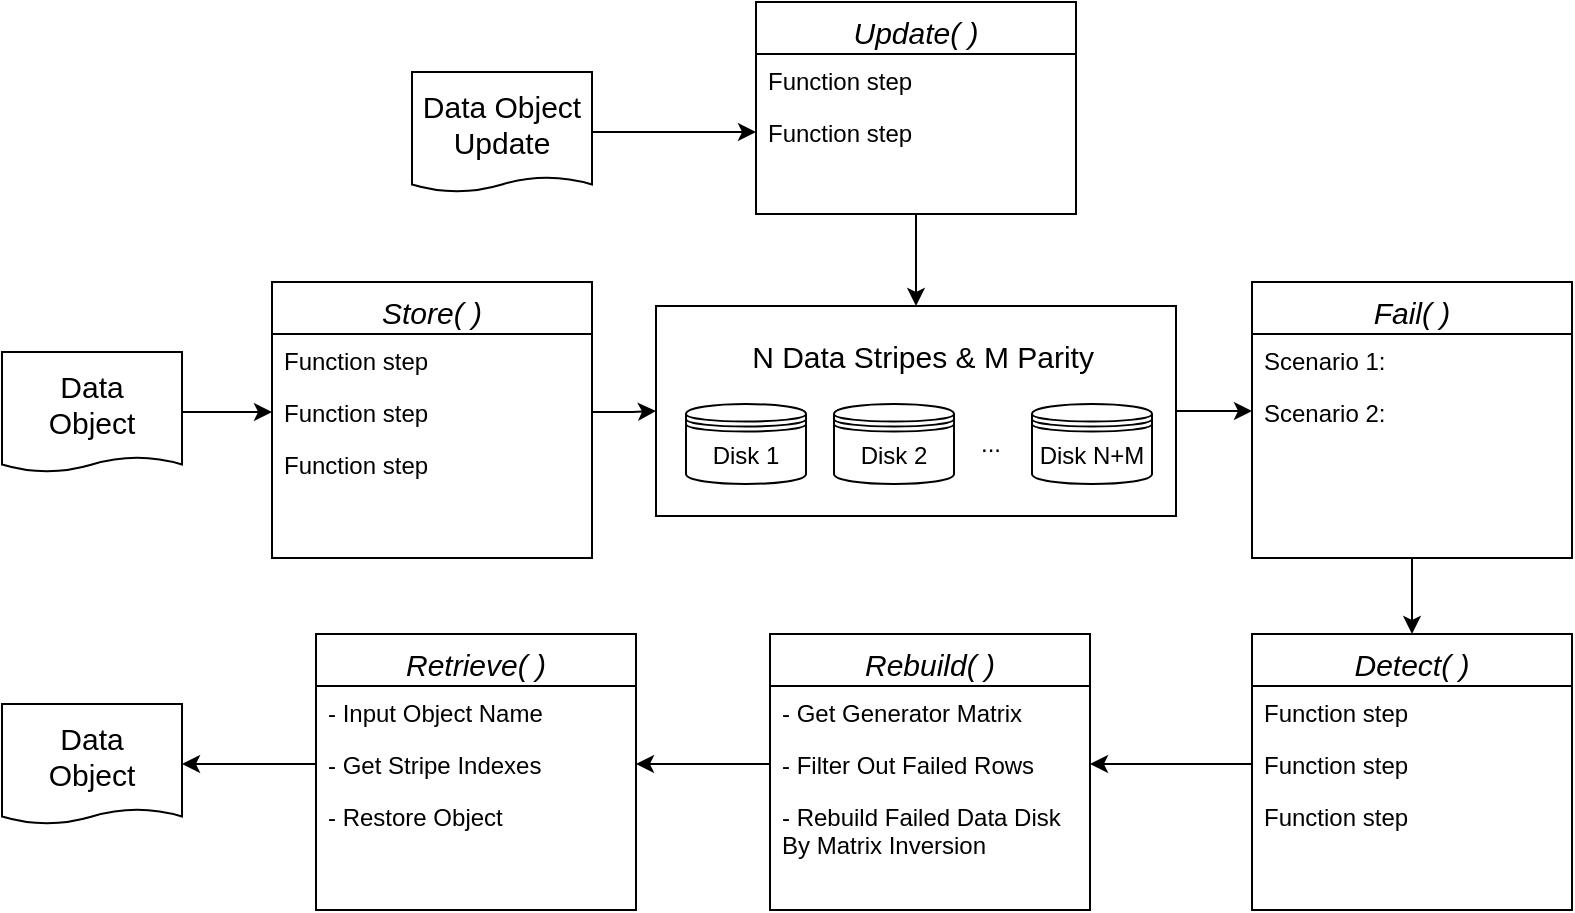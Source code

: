 <mxfile version="20.5.3" type="device" pages="2"><diagram id="C5RBs43oDa-KdzZeNtuy" name="Page-1"><mxGraphModel dx="2115" dy="504" grid="1" gridSize="10" guides="1" tooltips="1" connect="1" arrows="1" fold="1" page="1" pageScale="1" pageWidth="1169" pageHeight="827" math="0" shadow="0"><root><mxCell id="WIyWlLk6GJQsqaUBKTNV-0"/><mxCell id="WIyWlLk6GJQsqaUBKTNV-1" parent="WIyWlLk6GJQsqaUBKTNV-0"/><mxCell id="-LyPutmmNa8LP4e_rsO3-34" style="edgeStyle=orthogonalEdgeStyle;rounded=0;orthogonalLoop=1;jettySize=auto;html=1;exitX=1;exitY=0.5;exitDx=0;exitDy=0;entryX=0;entryY=0.5;entryDx=0;entryDy=0;" parent="WIyWlLk6GJQsqaUBKTNV-1" source="-LyPutmmNa8LP4e_rsO3-9" target="-LyPutmmNa8LP4e_rsO3-26" edge="1"><mxGeometry relative="1" as="geometry"/></mxCell><mxCell id="-LyPutmmNa8LP4e_rsO3-9" value="" style="rounded=0;whiteSpace=wrap;html=1;" parent="WIyWlLk6GJQsqaUBKTNV-1" vertex="1"><mxGeometry x="-673" y="242" width="260" height="105" as="geometry"/></mxCell><mxCell id="-LyPutmmNa8LP4e_rsO3-0" value="Disk 1" style="shape=datastore;whiteSpace=wrap;html=1;rounded=0;" parent="WIyWlLk6GJQsqaUBKTNV-1" vertex="1"><mxGeometry x="-658" y="291" width="60" height="40" as="geometry"/></mxCell><mxCell id="-LyPutmmNa8LP4e_rsO3-1" value="Store( )" style="swimlane;fontStyle=2;align=center;verticalAlign=top;childLayout=stackLayout;horizontal=1;startSize=26;horizontalStack=0;resizeParent=1;resizeLast=0;collapsible=1;marginBottom=0;rounded=0;shadow=0;strokeWidth=1;fontSize=15;" parent="WIyWlLk6GJQsqaUBKTNV-1" vertex="1"><mxGeometry x="-865" y="230" width="160" height="138" as="geometry"><mxRectangle x="230" y="140" width="160" height="26" as="alternateBounds"/></mxGeometry></mxCell><mxCell id="-LyPutmmNa8LP4e_rsO3-2" value="Function step" style="text;align=left;verticalAlign=top;spacingLeft=4;spacingRight=4;overflow=hidden;rotatable=0;points=[[0,0.5],[1,0.5]];portConstraint=eastwest;rounded=0;" parent="-LyPutmmNa8LP4e_rsO3-1" vertex="1"><mxGeometry y="26" width="160" height="26" as="geometry"/></mxCell><mxCell id="-LyPutmmNa8LP4e_rsO3-3" value="Function step" style="text;align=left;verticalAlign=top;spacingLeft=4;spacingRight=4;overflow=hidden;rotatable=0;points=[[0,0.5],[1,0.5]];portConstraint=eastwest;rounded=0;shadow=0;html=0;" parent="-LyPutmmNa8LP4e_rsO3-1" vertex="1"><mxGeometry y="52" width="160" height="26" as="geometry"/></mxCell><mxCell id="-LyPutmmNa8LP4e_rsO3-4" value="Function step" style="text;align=left;verticalAlign=top;spacingLeft=4;spacingRight=4;overflow=hidden;rotatable=0;points=[[0,0.5],[1,0.5]];portConstraint=eastwest;rounded=0;shadow=0;html=0;" parent="-LyPutmmNa8LP4e_rsO3-1" vertex="1"><mxGeometry y="78" width="160" height="26" as="geometry"/></mxCell><mxCell id="-LyPutmmNa8LP4e_rsO3-16" style="edgeStyle=orthogonalEdgeStyle;rounded=0;orthogonalLoop=1;jettySize=auto;html=1;exitX=1;exitY=0.5;exitDx=0;exitDy=0;entryX=0;entryY=0.5;entryDx=0;entryDy=0;" parent="WIyWlLk6GJQsqaUBKTNV-1" source="-LyPutmmNa8LP4e_rsO3-12" target="-LyPutmmNa8LP4e_rsO3-3" edge="1"><mxGeometry relative="1" as="geometry"/></mxCell><mxCell id="-LyPutmmNa8LP4e_rsO3-12" value="Data &lt;br&gt;Object" style="shape=document;whiteSpace=wrap;html=1;boundedLbl=1;size=0.125;fontSize=15;" parent="WIyWlLk6GJQsqaUBKTNV-1" vertex="1"><mxGeometry x="-1000" y="265" width="90" height="60" as="geometry"/></mxCell><mxCell id="-LyPutmmNa8LP4e_rsO3-17" value="Disk 2" style="shape=datastore;whiteSpace=wrap;html=1;rounded=0;" parent="WIyWlLk6GJQsqaUBKTNV-1" vertex="1"><mxGeometry x="-584" y="291" width="60" height="40" as="geometry"/></mxCell><mxCell id="-LyPutmmNa8LP4e_rsO3-18" value="Disk N+M" style="shape=datastore;whiteSpace=wrap;html=1;rounded=0;" parent="WIyWlLk6GJQsqaUBKTNV-1" vertex="1"><mxGeometry x="-485" y="291" width="60" height="40" as="geometry"/></mxCell><mxCell id="-LyPutmmNa8LP4e_rsO3-21" value="..." style="text;html=1;resizable=0;autosize=1;align=center;verticalAlign=middle;points=[];fillColor=none;strokeColor=none;rounded=0;" parent="WIyWlLk6GJQsqaUBKTNV-1" vertex="1"><mxGeometry x="-521" y="296" width="30" height="30" as="geometry"/></mxCell><mxCell id="-LyPutmmNa8LP4e_rsO3-22" value="N Data Stripes&amp;nbsp;&amp;amp; M Parity" style="text;html=1;resizable=0;autosize=1;align=center;verticalAlign=middle;points=[];fillColor=none;strokeColor=none;rounded=0;fontSize=15;" parent="WIyWlLk6GJQsqaUBKTNV-1" vertex="1"><mxGeometry x="-635" y="252" width="190" height="30" as="geometry"/></mxCell><mxCell id="-LyPutmmNa8LP4e_rsO3-23" style="edgeStyle=orthogonalEdgeStyle;rounded=0;orthogonalLoop=1;jettySize=auto;html=1;exitX=1;exitY=0.5;exitDx=0;exitDy=0;" parent="WIyWlLk6GJQsqaUBKTNV-1" source="-LyPutmmNa8LP4e_rsO3-3" target="-LyPutmmNa8LP4e_rsO3-9" edge="1"><mxGeometry relative="1" as="geometry"/></mxCell><mxCell id="-LyPutmmNa8LP4e_rsO3-24" value="Fail( )" style="swimlane;fontStyle=2;align=center;verticalAlign=top;childLayout=stackLayout;horizontal=1;startSize=26;horizontalStack=0;resizeParent=1;resizeLast=0;collapsible=1;marginBottom=0;rounded=0;shadow=0;strokeWidth=1;fontSize=15;" parent="WIyWlLk6GJQsqaUBKTNV-1" vertex="1"><mxGeometry x="-375" y="230" width="160" height="138" as="geometry"><mxRectangle x="230" y="140" width="160" height="26" as="alternateBounds"/></mxGeometry></mxCell><mxCell id="-LyPutmmNa8LP4e_rsO3-25" value="Scenario 1: " style="text;align=left;verticalAlign=top;spacingLeft=4;spacingRight=4;overflow=hidden;rotatable=0;points=[[0,0.5],[1,0.5]];portConstraint=eastwest;rounded=0;" parent="-LyPutmmNa8LP4e_rsO3-24" vertex="1"><mxGeometry y="26" width="160" height="26" as="geometry"/></mxCell><mxCell id="-LyPutmmNa8LP4e_rsO3-26" value="Scenario 2:" style="text;align=left;verticalAlign=top;spacingLeft=4;spacingRight=4;overflow=hidden;rotatable=0;points=[[0,0.5],[1,0.5]];portConstraint=eastwest;rounded=0;shadow=0;html=0;" parent="-LyPutmmNa8LP4e_rsO3-24" vertex="1"><mxGeometry y="52" width="160" height="26" as="geometry"/></mxCell><mxCell id="-LyPutmmNa8LP4e_rsO3-28" value="Rebuild( )" style="swimlane;fontStyle=2;align=center;verticalAlign=top;childLayout=stackLayout;horizontal=1;startSize=26;horizontalStack=0;resizeParent=1;resizeLast=0;collapsible=1;marginBottom=0;rounded=0;shadow=0;strokeWidth=1;fontSize=15;" parent="WIyWlLk6GJQsqaUBKTNV-1" vertex="1"><mxGeometry x="-616" y="406" width="160" height="138" as="geometry"><mxRectangle x="230" y="140" width="160" height="26" as="alternateBounds"/></mxGeometry></mxCell><mxCell id="-LyPutmmNa8LP4e_rsO3-29" value="- Get Generator Matrix " style="text;align=left;verticalAlign=top;spacingLeft=4;spacingRight=4;overflow=hidden;rotatable=0;points=[[0,0.5],[1,0.5]];portConstraint=eastwest;rounded=0;" parent="-LyPutmmNa8LP4e_rsO3-28" vertex="1"><mxGeometry y="26" width="160" height="26" as="geometry"/></mxCell><mxCell id="-LyPutmmNa8LP4e_rsO3-30" value="- Filter Out Failed Rows" style="text;align=left;verticalAlign=top;spacingLeft=4;spacingRight=4;overflow=hidden;rotatable=0;points=[[0,0.5],[1,0.5]];portConstraint=eastwest;rounded=0;shadow=0;html=0;" parent="-LyPutmmNa8LP4e_rsO3-28" vertex="1"><mxGeometry y="52" width="160" height="26" as="geometry"/></mxCell><mxCell id="-LyPutmmNa8LP4e_rsO3-31" value="- Rebuild Failed Data Disk By Matrix Inversion" style="text;align=left;verticalAlign=top;spacingLeft=4;spacingRight=4;overflow=hidden;rotatable=0;points=[[0,0.5],[1,0.5]];portConstraint=eastwest;rounded=0;shadow=0;whiteSpace=wrap;" parent="-LyPutmmNa8LP4e_rsO3-28" vertex="1"><mxGeometry y="78" width="160" height="42" as="geometry"/></mxCell><mxCell id="-LyPutmmNa8LP4e_rsO3-35" value="Detect( )" style="swimlane;fontStyle=2;align=center;verticalAlign=top;childLayout=stackLayout;horizontal=1;startSize=26;horizontalStack=0;resizeParent=1;resizeLast=0;collapsible=1;marginBottom=0;rounded=0;shadow=0;strokeWidth=1;fontSize=15;" parent="WIyWlLk6GJQsqaUBKTNV-1" vertex="1"><mxGeometry x="-375" y="406" width="160" height="138" as="geometry"><mxRectangle x="230" y="140" width="160" height="26" as="alternateBounds"/></mxGeometry></mxCell><mxCell id="-LyPutmmNa8LP4e_rsO3-36" value="Function step" style="text;align=left;verticalAlign=top;spacingLeft=4;spacingRight=4;overflow=hidden;rotatable=0;points=[[0,0.5],[1,0.5]];portConstraint=eastwest;rounded=0;" parent="-LyPutmmNa8LP4e_rsO3-35" vertex="1"><mxGeometry y="26" width="160" height="26" as="geometry"/></mxCell><mxCell id="-LyPutmmNa8LP4e_rsO3-37" value="Function step" style="text;align=left;verticalAlign=top;spacingLeft=4;spacingRight=4;overflow=hidden;rotatable=0;points=[[0,0.5],[1,0.5]];portConstraint=eastwest;rounded=0;shadow=0;html=0;" parent="-LyPutmmNa8LP4e_rsO3-35" vertex="1"><mxGeometry y="52" width="160" height="26" as="geometry"/></mxCell><mxCell id="-LyPutmmNa8LP4e_rsO3-38" value="Function step" style="text;align=left;verticalAlign=top;spacingLeft=4;spacingRight=4;overflow=hidden;rotatable=0;points=[[0,0.5],[1,0.5]];portConstraint=eastwest;rounded=0;shadow=0;html=0;" parent="-LyPutmmNa8LP4e_rsO3-35" vertex="1"><mxGeometry y="78" width="160" height="26" as="geometry"/></mxCell><mxCell id="-LyPutmmNa8LP4e_rsO3-41" style="edgeStyle=orthogonalEdgeStyle;rounded=0;orthogonalLoop=1;jettySize=auto;html=1;exitX=0.5;exitY=1;exitDx=0;exitDy=0;entryX=0.5;entryY=0;entryDx=0;entryDy=0;" parent="WIyWlLk6GJQsqaUBKTNV-1" source="-LyPutmmNa8LP4e_rsO3-24" target="-LyPutmmNa8LP4e_rsO3-35" edge="1"><mxGeometry relative="1" as="geometry"><mxPoint x="-403" y="304.5" as="sourcePoint"/><mxPoint x="-365" y="305" as="targetPoint"/></mxGeometry></mxCell><mxCell id="-LyPutmmNa8LP4e_rsO3-42" style="edgeStyle=orthogonalEdgeStyle;rounded=0;orthogonalLoop=1;jettySize=auto;html=1;exitX=0;exitY=0.5;exitDx=0;exitDy=0;entryX=1;entryY=0.5;entryDx=0;entryDy=0;" parent="WIyWlLk6GJQsqaUBKTNV-1" source="-LyPutmmNa8LP4e_rsO3-37" target="-LyPutmmNa8LP4e_rsO3-30" edge="1"><mxGeometry relative="1" as="geometry"><mxPoint x="-403" y="290.5" as="sourcePoint"/><mxPoint x="-365" y="291" as="targetPoint"/></mxGeometry></mxCell><mxCell id="-LyPutmmNa8LP4e_rsO3-43" value="Retrieve( )" style="swimlane;fontStyle=2;align=center;verticalAlign=top;childLayout=stackLayout;horizontal=1;startSize=26;horizontalStack=0;resizeParent=1;resizeLast=0;collapsible=1;marginBottom=0;rounded=0;shadow=0;strokeWidth=1;fontSize=15;" parent="WIyWlLk6GJQsqaUBKTNV-1" vertex="1"><mxGeometry x="-843" y="406" width="160" height="138" as="geometry"><mxRectangle x="230" y="140" width="160" height="26" as="alternateBounds"/></mxGeometry></mxCell><mxCell id="-LyPutmmNa8LP4e_rsO3-44" value="- Input Object Name" style="text;align=left;verticalAlign=top;spacingLeft=4;spacingRight=4;overflow=hidden;rotatable=0;points=[[0,0.5],[1,0.5]];portConstraint=eastwest;rounded=0;" parent="-LyPutmmNa8LP4e_rsO3-43" vertex="1"><mxGeometry y="26" width="160" height="26" as="geometry"/></mxCell><mxCell id="-LyPutmmNa8LP4e_rsO3-45" value="- Get Stripe Indexes" style="text;align=left;verticalAlign=top;spacingLeft=4;spacingRight=4;overflow=hidden;rotatable=0;points=[[0,0.5],[1,0.5]];portConstraint=eastwest;rounded=0;shadow=0;html=0;" parent="-LyPutmmNa8LP4e_rsO3-43" vertex="1"><mxGeometry y="52" width="160" height="26" as="geometry"/></mxCell><mxCell id="-LyPutmmNa8LP4e_rsO3-46" value="- Restore Object" style="text;align=left;verticalAlign=top;spacingLeft=4;spacingRight=4;overflow=hidden;rotatable=0;points=[[0,0.5],[1,0.5]];portConstraint=eastwest;rounded=0;shadow=0;html=0;" parent="-LyPutmmNa8LP4e_rsO3-43" vertex="1"><mxGeometry y="78" width="160" height="26" as="geometry"/></mxCell><mxCell id="-LyPutmmNa8LP4e_rsO3-49" style="edgeStyle=orthogonalEdgeStyle;rounded=0;orthogonalLoop=1;jettySize=auto;html=1;exitX=0;exitY=0.5;exitDx=0;exitDy=0;entryX=1;entryY=0.5;entryDx=0;entryDy=0;" parent="WIyWlLk6GJQsqaUBKTNV-1" source="-LyPutmmNa8LP4e_rsO3-30" target="-LyPutmmNa8LP4e_rsO3-45" edge="1"><mxGeometry relative="1" as="geometry"><mxPoint x="-365" y="481" as="sourcePoint"/><mxPoint x="-414" y="481" as="targetPoint"/></mxGeometry></mxCell><mxCell id="-LyPutmmNa8LP4e_rsO3-50" value="Data &lt;br style=&quot;font-size: 15px;&quot;&gt;Object" style="shape=document;whiteSpace=wrap;html=1;boundedLbl=1;size=0.125;fontSize=15;" parent="WIyWlLk6GJQsqaUBKTNV-1" vertex="1"><mxGeometry x="-1000" y="441" width="90" height="60" as="geometry"/></mxCell><mxCell id="-LyPutmmNa8LP4e_rsO3-51" style="edgeStyle=orthogonalEdgeStyle;rounded=0;orthogonalLoop=1;jettySize=auto;html=1;exitX=0;exitY=0.5;exitDx=0;exitDy=0;entryX=1;entryY=0.5;entryDx=0;entryDy=0;" parent="WIyWlLk6GJQsqaUBKTNV-1" source="-LyPutmmNa8LP4e_rsO3-45" target="-LyPutmmNa8LP4e_rsO3-50" edge="1"><mxGeometry relative="1" as="geometry"><mxPoint x="-900" y="291" as="sourcePoint"/><mxPoint x="-855" y="291" as="targetPoint"/></mxGeometry></mxCell><mxCell id="G-Y1WmibotUhrBUk2AjM-0" value="Data Object Update" style="shape=document;whiteSpace=wrap;html=1;boundedLbl=1;size=0.125;fontSize=15;" parent="WIyWlLk6GJQsqaUBKTNV-1" vertex="1"><mxGeometry x="-795" y="125" width="90" height="60" as="geometry"/></mxCell><mxCell id="G-Y1WmibotUhrBUk2AjM-1" value="Update( )" style="swimlane;fontStyle=2;align=center;verticalAlign=top;childLayout=stackLayout;horizontal=1;startSize=26;horizontalStack=0;resizeParent=1;resizeLast=0;collapsible=1;marginBottom=0;rounded=0;shadow=0;strokeWidth=1;fontSize=15;" parent="WIyWlLk6GJQsqaUBKTNV-1" vertex="1"><mxGeometry x="-623" y="90" width="160" height="106" as="geometry"><mxRectangle x="230" y="140" width="160" height="26" as="alternateBounds"/></mxGeometry></mxCell><mxCell id="G-Y1WmibotUhrBUk2AjM-2" value="Function step" style="text;align=left;verticalAlign=top;spacingLeft=4;spacingRight=4;overflow=hidden;rotatable=0;points=[[0,0.5],[1,0.5]];portConstraint=eastwest;rounded=0;" parent="G-Y1WmibotUhrBUk2AjM-1" vertex="1"><mxGeometry y="26" width="160" height="26" as="geometry"/></mxCell><mxCell id="G-Y1WmibotUhrBUk2AjM-3" value="Function step" style="text;align=left;verticalAlign=top;spacingLeft=4;spacingRight=4;overflow=hidden;rotatable=0;points=[[0,0.5],[1,0.5]];portConstraint=eastwest;rounded=0;shadow=0;html=0;" parent="G-Y1WmibotUhrBUk2AjM-1" vertex="1"><mxGeometry y="52" width="160" height="26" as="geometry"/></mxCell><mxCell id="G-Y1WmibotUhrBUk2AjM-5" style="edgeStyle=orthogonalEdgeStyle;rounded=0;orthogonalLoop=1;jettySize=auto;html=1;exitX=1;exitY=0.5;exitDx=0;exitDy=0;entryX=0;entryY=0.5;entryDx=0;entryDy=0;" parent="WIyWlLk6GJQsqaUBKTNV-1" source="G-Y1WmibotUhrBUk2AjM-0" target="G-Y1WmibotUhrBUk2AjM-3" edge="1"><mxGeometry relative="1" as="geometry"><mxPoint x="-684" y="301" as="sourcePoint"/><mxPoint x="-652" y="300.5" as="targetPoint"/></mxGeometry></mxCell><mxCell id="G-Y1WmibotUhrBUk2AjM-6" style="edgeStyle=orthogonalEdgeStyle;rounded=0;orthogonalLoop=1;jettySize=auto;html=1;exitX=0.5;exitY=1;exitDx=0;exitDy=0;entryX=0.5;entryY=0;entryDx=0;entryDy=0;" parent="WIyWlLk6GJQsqaUBKTNV-1" source="G-Y1WmibotUhrBUk2AjM-1" target="-LyPutmmNa8LP4e_rsO3-9" edge="1"><mxGeometry relative="1" as="geometry"><mxPoint x="-703" y="165" as="sourcePoint"/><mxPoint x="-624" y="165" as="targetPoint"/></mxGeometry></mxCell></root></mxGraphModel></diagram><diagram id="oi0cFQB3u37jaEGi0sbI" name="Page-2"><mxGraphModel dx="2115" dy="504" grid="1" gridSize="10" guides="1" tooltips="1" connect="1" arrows="1" fold="1" page="1" pageScale="1" pageWidth="1169" pageHeight="827" math="0" shadow="0"><root><mxCell id="0"/><mxCell id="1" parent="0"/><mxCell id="mjQEUlMLIp6r8zntfKOy-7" value="" style="rounded=1;whiteSpace=wrap;html=1;strokeWidth=1;fontSize=25;arcSize=23;" vertex="1" parent="1"><mxGeometry x="-957" y="187" width="120" height="243" as="geometry"/></mxCell><mxCell id="mjQEUlMLIp6r8zntfKOy-52" style="edgeStyle=orthogonalEdgeStyle;rounded=0;orthogonalLoop=1;jettySize=auto;html=1;exitX=1;exitY=0.5;exitDx=0;exitDy=0;entryX=0;entryY=0.5;entryDx=0;entryDy=0;fontSize=20;" edge="1" parent="1" source="mf34W5QXKVl6oLLHgfJL-1" target="mf34W5QXKVl6oLLHgfJL-2"><mxGeometry relative="1" as="geometry"/></mxCell><mxCell id="mf34W5QXKVl6oLLHgfJL-1" value="Data&lt;br&gt;Object" style="shape=document;whiteSpace=wrap;html=1;boundedLbl=1;size=0.125;fontSize=15;" vertex="1" parent="1"><mxGeometry x="-882.5" y="68.75" width="90" height="60" as="geometry"/></mxCell><mxCell id="mjQEUlMLIp6r8zntfKOy-47" style="edgeStyle=orthogonalEdgeStyle;rounded=0;orthogonalLoop=1;jettySize=auto;html=1;exitX=0.5;exitY=1;exitDx=0;exitDy=0;entryX=0.5;entryY=0;entryDx=0;entryDy=0;fontSize=20;" edge="1" parent="1" source="mf34W5QXKVl6oLLHgfJL-2" target="mjQEUlMLIp6r8zntfKOy-7"><mxGeometry relative="1" as="geometry"/></mxCell><mxCell id="mjQEUlMLIp6r8zntfKOy-48" style="edgeStyle=orthogonalEdgeStyle;rounded=0;orthogonalLoop=1;jettySize=auto;html=1;exitX=0.5;exitY=1;exitDx=0;exitDy=0;entryX=0.5;entryY=0;entryDx=0;entryDy=0;fontSize=20;" edge="1" parent="1" source="mf34W5QXKVl6oLLHgfJL-2" target="mjQEUlMLIp6r8zntfKOy-12"><mxGeometry relative="1" as="geometry"/></mxCell><mxCell id="mjQEUlMLIp6r8zntfKOy-49" style="edgeStyle=orthogonalEdgeStyle;rounded=0;orthogonalLoop=1;jettySize=auto;html=1;exitX=0.5;exitY=1;exitDx=0;exitDy=0;fontSize=20;" edge="1" parent="1" source="mf34W5QXKVl6oLLHgfJL-2" target="mjQEUlMLIp6r8zntfKOy-28"><mxGeometry relative="1" as="geometry"/></mxCell><mxCell id="mjQEUlMLIp6r8zntfKOy-53" style="edgeStyle=orthogonalEdgeStyle;rounded=0;orthogonalLoop=1;jettySize=auto;html=1;exitX=0;exitY=0.5;exitDx=0;exitDy=0;entryX=1;entryY=0.5;entryDx=0;entryDy=0;fontSize=20;" edge="1" parent="1" source="mf34W5QXKVl6oLLHgfJL-2" target="mf34W5QXKVl6oLLHgfJL-1"><mxGeometry relative="1" as="geometry"/></mxCell><mxCell id="mjQEUlMLIp6r8zntfKOy-68" style="edgeStyle=orthogonalEdgeStyle;rounded=0;orthogonalLoop=1;jettySize=auto;html=1;exitX=0.5;exitY=1;exitDx=0;exitDy=0;entryX=0.5;entryY=0;entryDx=0;entryDy=0;fontSize=20;" edge="1" parent="1" source="mf34W5QXKVl6oLLHgfJL-2" target="mjQEUlMLIp6r8zntfKOy-54"><mxGeometry relative="1" as="geometry"/></mxCell><mxCell id="mf34W5QXKVl6oLLHgfJL-2" value="RAID-6 &lt;br&gt;System" style="rounded=1;whiteSpace=wrap;html=1;absoluteArcSize=1;arcSize=14;strokeWidth=1;fontSize=15;" vertex="1" parent="1"><mxGeometry x="-717.5" y="70" width="110" height="57.5" as="geometry"/></mxCell><mxCell id="DprklV-mJ0uBC39OOmg4-2" value="Disk 1" style="text;html=1;strokeColor=none;fillColor=none;align=center;verticalAlign=middle;whiteSpace=wrap;rounded=0;strokeWidth=1;fontSize=15;" vertex="1" parent="1"><mxGeometry x="-926" y="390" width="60" height="40" as="geometry"/></mxCell><mxCell id="mjQEUlMLIp6r8zntfKOy-2" value="..." style="text;html=1;resizable=0;autosize=1;align=center;verticalAlign=middle;points=[];fillColor=none;strokeColor=none;rounded=0;strokeWidth=1;fontSize=25;" vertex="1" parent="1"><mxGeometry x="-568" y="267" width="40" height="40" as="geometry"/></mxCell><mxCell id="mjQEUlMLIp6r8zntfKOy-9" value="" style="strokeWidth=1;html=1;shape=mxgraph.flowchart.database;whiteSpace=wrap;fontSize=15;" vertex="1" parent="1"><mxGeometry x="-941" y="300" width="90" height="40" as="geometry"/></mxCell><mxCell id="mjQEUlMLIp6r8zntfKOy-10" value="" style="strokeWidth=1;html=1;shape=mxgraph.flowchart.database;whiteSpace=wrap;fontSize=15;" vertex="1" parent="1"><mxGeometry x="-941" y="350" width="90" height="40" as="geometry"/></mxCell><mxCell id="mjQEUlMLIp6r8zntfKOy-8" value="" style="strokeWidth=1;html=1;shape=mxgraph.flowchart.database;whiteSpace=wrap;fontSize=15;" vertex="1" parent="1"><mxGeometry x="-941" y="267" width="90" height="40" as="geometry"/></mxCell><mxCell id="mjQEUlMLIp6r8zntfKOy-3" value="" style="strokeWidth=1;html=1;shape=mxgraph.flowchart.database;whiteSpace=wrap;fontSize=15;fillColor=#E3E3E3;fontColor=#333333;strokeColor=#666666;" vertex="1" parent="1"><mxGeometry x="-941" y="233" width="90" height="40" as="geometry"/></mxCell><mxCell id="DprklV-mJ0uBC39OOmg4-1" value="" style="strokeWidth=1;html=1;shape=mxgraph.flowchart.database;whiteSpace=wrap;fontSize=15;fillColor=#CFCFCF;strokeColor=#666666;fontColor=#333333;" vertex="1" parent="1"><mxGeometry x="-941" y="200" width="90" height="40" as="geometry"/></mxCell><mxCell id="mjQEUlMLIp6r8zntfKOy-11" value="..." style="text;html=1;resizable=0;autosize=1;align=center;verticalAlign=middle;points=[];fillColor=none;strokeColor=none;rounded=0;strokeWidth=1;fontSize=20;horizontal=0;" vertex="1" parent="1"><mxGeometry x="-927" y="337" width="50" height="30" as="geometry"/></mxCell><mxCell id="mjQEUlMLIp6r8zntfKOy-12" value="" style="rounded=1;whiteSpace=wrap;html=1;strokeWidth=1;fontSize=25;arcSize=23;" vertex="1" parent="1"><mxGeometry x="-825.5" y="187" width="120" height="243" as="geometry"/></mxCell><mxCell id="mjQEUlMLIp6r8zntfKOy-13" value="Disk 2" style="text;html=1;strokeColor=none;fillColor=none;align=center;verticalAlign=middle;whiteSpace=wrap;rounded=0;strokeWidth=1;fontSize=15;" vertex="1" parent="1"><mxGeometry x="-794.5" y="390" width="60" height="40" as="geometry"/></mxCell><mxCell id="mjQEUlMLIp6r8zntfKOy-14" value="" style="strokeWidth=1;html=1;shape=mxgraph.flowchart.database;whiteSpace=wrap;fontSize=15;" vertex="1" parent="1"><mxGeometry x="-809.5" y="300" width="90" height="40" as="geometry"/></mxCell><mxCell id="mjQEUlMLIp6r8zntfKOy-15" value="" style="strokeWidth=1;html=1;shape=mxgraph.flowchart.database;whiteSpace=wrap;fontSize=15;" vertex="1" parent="1"><mxGeometry x="-809.5" y="350" width="90" height="40" as="geometry"/></mxCell><mxCell id="mjQEUlMLIp6r8zntfKOy-16" value="" style="strokeWidth=1;html=1;shape=mxgraph.flowchart.database;whiteSpace=wrap;fontSize=15;fillColor=#E3E3E3;fontColor=#333333;strokeColor=#666666;" vertex="1" parent="1"><mxGeometry x="-809.5" y="267" width="90" height="40" as="geometry"/></mxCell><mxCell id="mjQEUlMLIp6r8zntfKOy-17" value="" style="strokeWidth=1;html=1;shape=mxgraph.flowchart.database;whiteSpace=wrap;fontSize=15;fillColor=#CFCFCF;fontColor=#333333;strokeColor=#666666;" vertex="1" parent="1"><mxGeometry x="-809.5" y="233" width="90" height="40" as="geometry"/></mxCell><mxCell id="mjQEUlMLIp6r8zntfKOy-18" value="" style="strokeWidth=1;html=1;shape=mxgraph.flowchart.database;whiteSpace=wrap;fontSize=15;" vertex="1" parent="1"><mxGeometry x="-809.5" y="200" width="90" height="40" as="geometry"/></mxCell><mxCell id="mjQEUlMLIp6r8zntfKOy-19" value="..." style="text;html=1;resizable=0;autosize=1;align=center;verticalAlign=middle;points=[];fillColor=none;strokeColor=none;rounded=0;strokeWidth=1;fontSize=20;horizontal=0;" vertex="1" parent="1"><mxGeometry x="-795.5" y="337" width="50" height="30" as="geometry"/></mxCell><mxCell id="mjQEUlMLIp6r8zntfKOy-51" style="edgeStyle=orthogonalEdgeStyle;rounded=0;orthogonalLoop=1;jettySize=auto;html=1;exitX=0.5;exitY=0;exitDx=0;exitDy=0;entryX=0.5;entryY=1;entryDx=0;entryDy=0;fontSize=20;" edge="1" parent="1" source="mjQEUlMLIp6r8zntfKOy-28" target="mf34W5QXKVl6oLLHgfJL-2"><mxGeometry relative="1" as="geometry"/></mxCell><mxCell id="mjQEUlMLIp6r8zntfKOy-28" value="" style="rounded=1;whiteSpace=wrap;html=1;strokeWidth=1;fontSize=25;arcSize=23;" vertex="1" parent="1"><mxGeometry x="-519" y="187" width="120" height="243" as="geometry"/></mxCell><mxCell id="mjQEUlMLIp6r8zntfKOy-29" value="Disk N" style="text;html=1;strokeColor=none;fillColor=none;align=center;verticalAlign=middle;whiteSpace=wrap;rounded=0;strokeWidth=1;fontSize=15;" vertex="1" parent="1"><mxGeometry x="-488" y="390" width="60" height="40" as="geometry"/></mxCell><mxCell id="mjQEUlMLIp6r8zntfKOy-30" value="" style="strokeWidth=1;html=1;shape=mxgraph.flowchart.database;whiteSpace=wrap;fontSize=15;" vertex="1" parent="1"><mxGeometry x="-503" y="300" width="90" height="40" as="geometry"/></mxCell><mxCell id="mjQEUlMLIp6r8zntfKOy-31" value="" style="strokeWidth=1;html=1;shape=mxgraph.flowchart.database;whiteSpace=wrap;fontSize=15;" vertex="1" parent="1"><mxGeometry x="-503" y="350" width="90" height="40" as="geometry"/></mxCell><mxCell id="mjQEUlMLIp6r8zntfKOy-32" value="" style="strokeWidth=1;html=1;shape=mxgraph.flowchart.database;whiteSpace=wrap;fontSize=15;" vertex="1" parent="1"><mxGeometry x="-503" y="267" width="90" height="40" as="geometry"/></mxCell><mxCell id="mjQEUlMLIp6r8zntfKOy-33" value="" style="strokeWidth=1;html=1;shape=mxgraph.flowchart.database;whiteSpace=wrap;fontSize=15;" vertex="1" parent="1"><mxGeometry x="-503" y="233" width="90" height="40" as="geometry"/></mxCell><mxCell id="mjQEUlMLIp6r8zntfKOy-34" value="" style="strokeWidth=1;html=1;shape=mxgraph.flowchart.database;whiteSpace=wrap;fontSize=15;" vertex="1" parent="1"><mxGeometry x="-503" y="200" width="90" height="40" as="geometry"/></mxCell><mxCell id="mjQEUlMLIp6r8zntfKOy-35" value="..." style="text;html=1;resizable=0;autosize=1;align=center;verticalAlign=middle;points=[];fillColor=none;strokeColor=none;rounded=0;strokeWidth=1;fontSize=20;horizontal=0;" vertex="1" parent="1"><mxGeometry x="-489" y="337" width="50" height="30" as="geometry"/></mxCell><mxCell id="DprklV-mJ0uBC39OOmg4-4" value="block" style="text;html=1;strokeColor=none;fillColor=none;align=center;verticalAlign=middle;whiteSpace=wrap;rounded=0;strokeWidth=1;fontSize=15;" vertex="1" parent="1"><mxGeometry x="-925" y="306" width="60" height="40" as="geometry"/></mxCell><mxCell id="mjQEUlMLIp6r8zntfKOy-37" value="block" style="text;html=1;strokeColor=none;fillColor=none;align=center;verticalAlign=middle;whiteSpace=wrap;rounded=0;strokeWidth=1;fontSize=15;" vertex="1" parent="1"><mxGeometry x="-925" y="274" width="55.5" height="37" as="geometry"/></mxCell><mxCell id="mjQEUlMLIp6r8zntfKOy-38" value="block" style="text;html=1;strokeColor=none;fillColor=none;align=center;verticalAlign=middle;whiteSpace=wrap;rounded=0;strokeWidth=1;fontSize=15;" vertex="1" parent="1"><mxGeometry x="-925" y="357" width="60" height="40" as="geometry"/></mxCell><mxCell id="mjQEUlMLIp6r8zntfKOy-39" value="parity" style="text;html=1;strokeColor=none;fillColor=none;align=center;verticalAlign=middle;whiteSpace=wrap;rounded=0;strokeWidth=1;fontSize=15;" vertex="1" parent="1"><mxGeometry x="-925" y="206" width="60" height="40" as="geometry"/></mxCell><mxCell id="mjQEUlMLIp6r8zntfKOy-40" value="parity" style="text;html=1;strokeColor=none;fillColor=none;align=center;verticalAlign=middle;whiteSpace=wrap;rounded=0;strokeWidth=1;fontSize=15;" vertex="1" parent="1"><mxGeometry x="-925" y="237" width="60" height="40" as="geometry"/></mxCell><mxCell id="mjQEUlMLIp6r8zntfKOy-41" value="parity" style="text;html=1;strokeColor=none;fillColor=none;align=center;verticalAlign=middle;whiteSpace=wrap;rounded=0;strokeWidth=1;fontSize=15;" vertex="1" parent="1"><mxGeometry x="-792.5" y="240" width="55.5" height="37" as="geometry"/></mxCell><mxCell id="mjQEUlMLIp6r8zntfKOy-42" value="parity" style="text;html=1;strokeColor=none;fillColor=none;align=center;verticalAlign=middle;whiteSpace=wrap;rounded=0;strokeWidth=1;fontSize=15;" vertex="1" parent="1"><mxGeometry x="-792.5" y="271" width="60" height="40" as="geometry"/></mxCell><mxCell id="mjQEUlMLIp6r8zntfKOy-43" value="block" style="text;html=1;strokeColor=none;fillColor=none;align=center;verticalAlign=middle;whiteSpace=wrap;rounded=0;strokeWidth=1;fontSize=15;" vertex="1" parent="1"><mxGeometry x="-792.5" y="306" width="60" height="40" as="geometry"/></mxCell><mxCell id="mjQEUlMLIp6r8zntfKOy-44" value="block" style="text;html=1;strokeColor=none;fillColor=none;align=center;verticalAlign=middle;whiteSpace=wrap;rounded=0;strokeWidth=1;fontSize=15;" vertex="1" parent="1"><mxGeometry x="-792.5" y="206" width="60" height="40" as="geometry"/></mxCell><mxCell id="mjQEUlMLIp6r8zntfKOy-45" value="block" style="text;html=1;strokeColor=none;fillColor=none;align=center;verticalAlign=middle;whiteSpace=wrap;rounded=0;strokeWidth=1;fontSize=15;" vertex="1" parent="1"><mxGeometry x="-792.5" y="357" width="60" height="40" as="geometry"/></mxCell><mxCell id="mjQEUlMLIp6r8zntfKOy-54" value="" style="rounded=1;whiteSpace=wrap;html=1;strokeWidth=1;fontSize=25;arcSize=23;" vertex="1" parent="1"><mxGeometry x="-694.5" y="187" width="120" height="243" as="geometry"/></mxCell><mxCell id="mjQEUlMLIp6r8zntfKOy-55" value="Disk 2" style="text;html=1;strokeColor=none;fillColor=none;align=center;verticalAlign=middle;whiteSpace=wrap;rounded=0;strokeWidth=1;fontSize=15;" vertex="1" parent="1"><mxGeometry x="-663.5" y="390" width="60" height="40" as="geometry"/></mxCell><mxCell id="mjQEUlMLIp6r8zntfKOy-57" value="" style="strokeWidth=1;html=1;shape=mxgraph.flowchart.database;whiteSpace=wrap;fontSize=15;" vertex="1" parent="1"><mxGeometry x="-678.5" y="350" width="90" height="40" as="geometry"/></mxCell><mxCell id="mjQEUlMLIp6r8zntfKOy-58" value="" style="strokeWidth=1;html=1;shape=mxgraph.flowchart.database;whiteSpace=wrap;fontSize=15;fillColor=#E3E3E3;fontColor=#333333;strokeColor=#666666;" vertex="1" parent="1"><mxGeometry x="-678.5" y="300" width="90" height="40" as="geometry"/></mxCell><mxCell id="mjQEUlMLIp6r8zntfKOy-59" value="" style="strokeWidth=1;html=1;shape=mxgraph.flowchart.database;whiteSpace=wrap;fontSize=15;fillColor=#CFCFCF;fontColor=#333333;strokeColor=#666666;" vertex="1" parent="1"><mxGeometry x="-678.5" y="267" width="90" height="40" as="geometry"/></mxCell><mxCell id="mjQEUlMLIp6r8zntfKOy-61" value="..." style="text;html=1;resizable=0;autosize=1;align=center;verticalAlign=middle;points=[];fillColor=none;strokeColor=none;rounded=0;strokeWidth=1;fontSize=20;horizontal=0;" vertex="1" parent="1"><mxGeometry x="-664.5" y="337" width="50" height="30" as="geometry"/></mxCell><mxCell id="mjQEUlMLIp6r8zntfKOy-62" value="parity" style="text;html=1;strokeColor=none;fillColor=none;align=center;verticalAlign=middle;whiteSpace=wrap;rounded=0;strokeWidth=1;fontSize=15;" vertex="1" parent="1"><mxGeometry x="-661.5" y="271" width="60" height="40" as="geometry"/></mxCell><mxCell id="mjQEUlMLIp6r8zntfKOy-63" value="parity" style="text;html=1;strokeColor=none;fillColor=none;align=center;verticalAlign=middle;whiteSpace=wrap;rounded=0;strokeWidth=1;fontSize=15;" vertex="1" parent="1"><mxGeometry x="-661.5" y="306" width="60" height="40" as="geometry"/></mxCell><mxCell id="mjQEUlMLIp6r8zntfKOy-66" value="block" style="text;html=1;strokeColor=none;fillColor=none;align=center;verticalAlign=middle;whiteSpace=wrap;rounded=0;strokeWidth=1;fontSize=15;" vertex="1" parent="1"><mxGeometry x="-661.5" y="357" width="60" height="40" as="geometry"/></mxCell><mxCell id="mjQEUlMLIp6r8zntfKOy-56" value="" style="strokeWidth=1;html=1;shape=mxgraph.flowchart.database;whiteSpace=wrap;fontSize=15;" vertex="1" parent="1"><mxGeometry x="-678.5" y="233" width="90" height="40" as="geometry"/></mxCell><mxCell id="mjQEUlMLIp6r8zntfKOy-60" value="" style="strokeWidth=1;html=1;shape=mxgraph.flowchart.database;whiteSpace=wrap;fontSize=15;" vertex="1" parent="1"><mxGeometry x="-678.5" y="200" width="90" height="40" as="geometry"/></mxCell><mxCell id="mjQEUlMLIp6r8zntfKOy-64" value="block" style="text;html=1;strokeColor=none;fillColor=none;align=center;verticalAlign=middle;whiteSpace=wrap;rounded=0;strokeWidth=1;fontSize=15;" vertex="1" parent="1"><mxGeometry x="-661.5" y="238" width="61.5" height="41" as="geometry"/></mxCell><mxCell id="mjQEUlMLIp6r8zntfKOy-65" value="block" style="text;html=1;strokeColor=none;fillColor=none;align=center;verticalAlign=middle;whiteSpace=wrap;rounded=0;strokeWidth=1;fontSize=15;" vertex="1" parent="1"><mxGeometry x="-661.5" y="210" width="54" height="36" as="geometry"/></mxCell></root></mxGraphModel></diagram></mxfile>